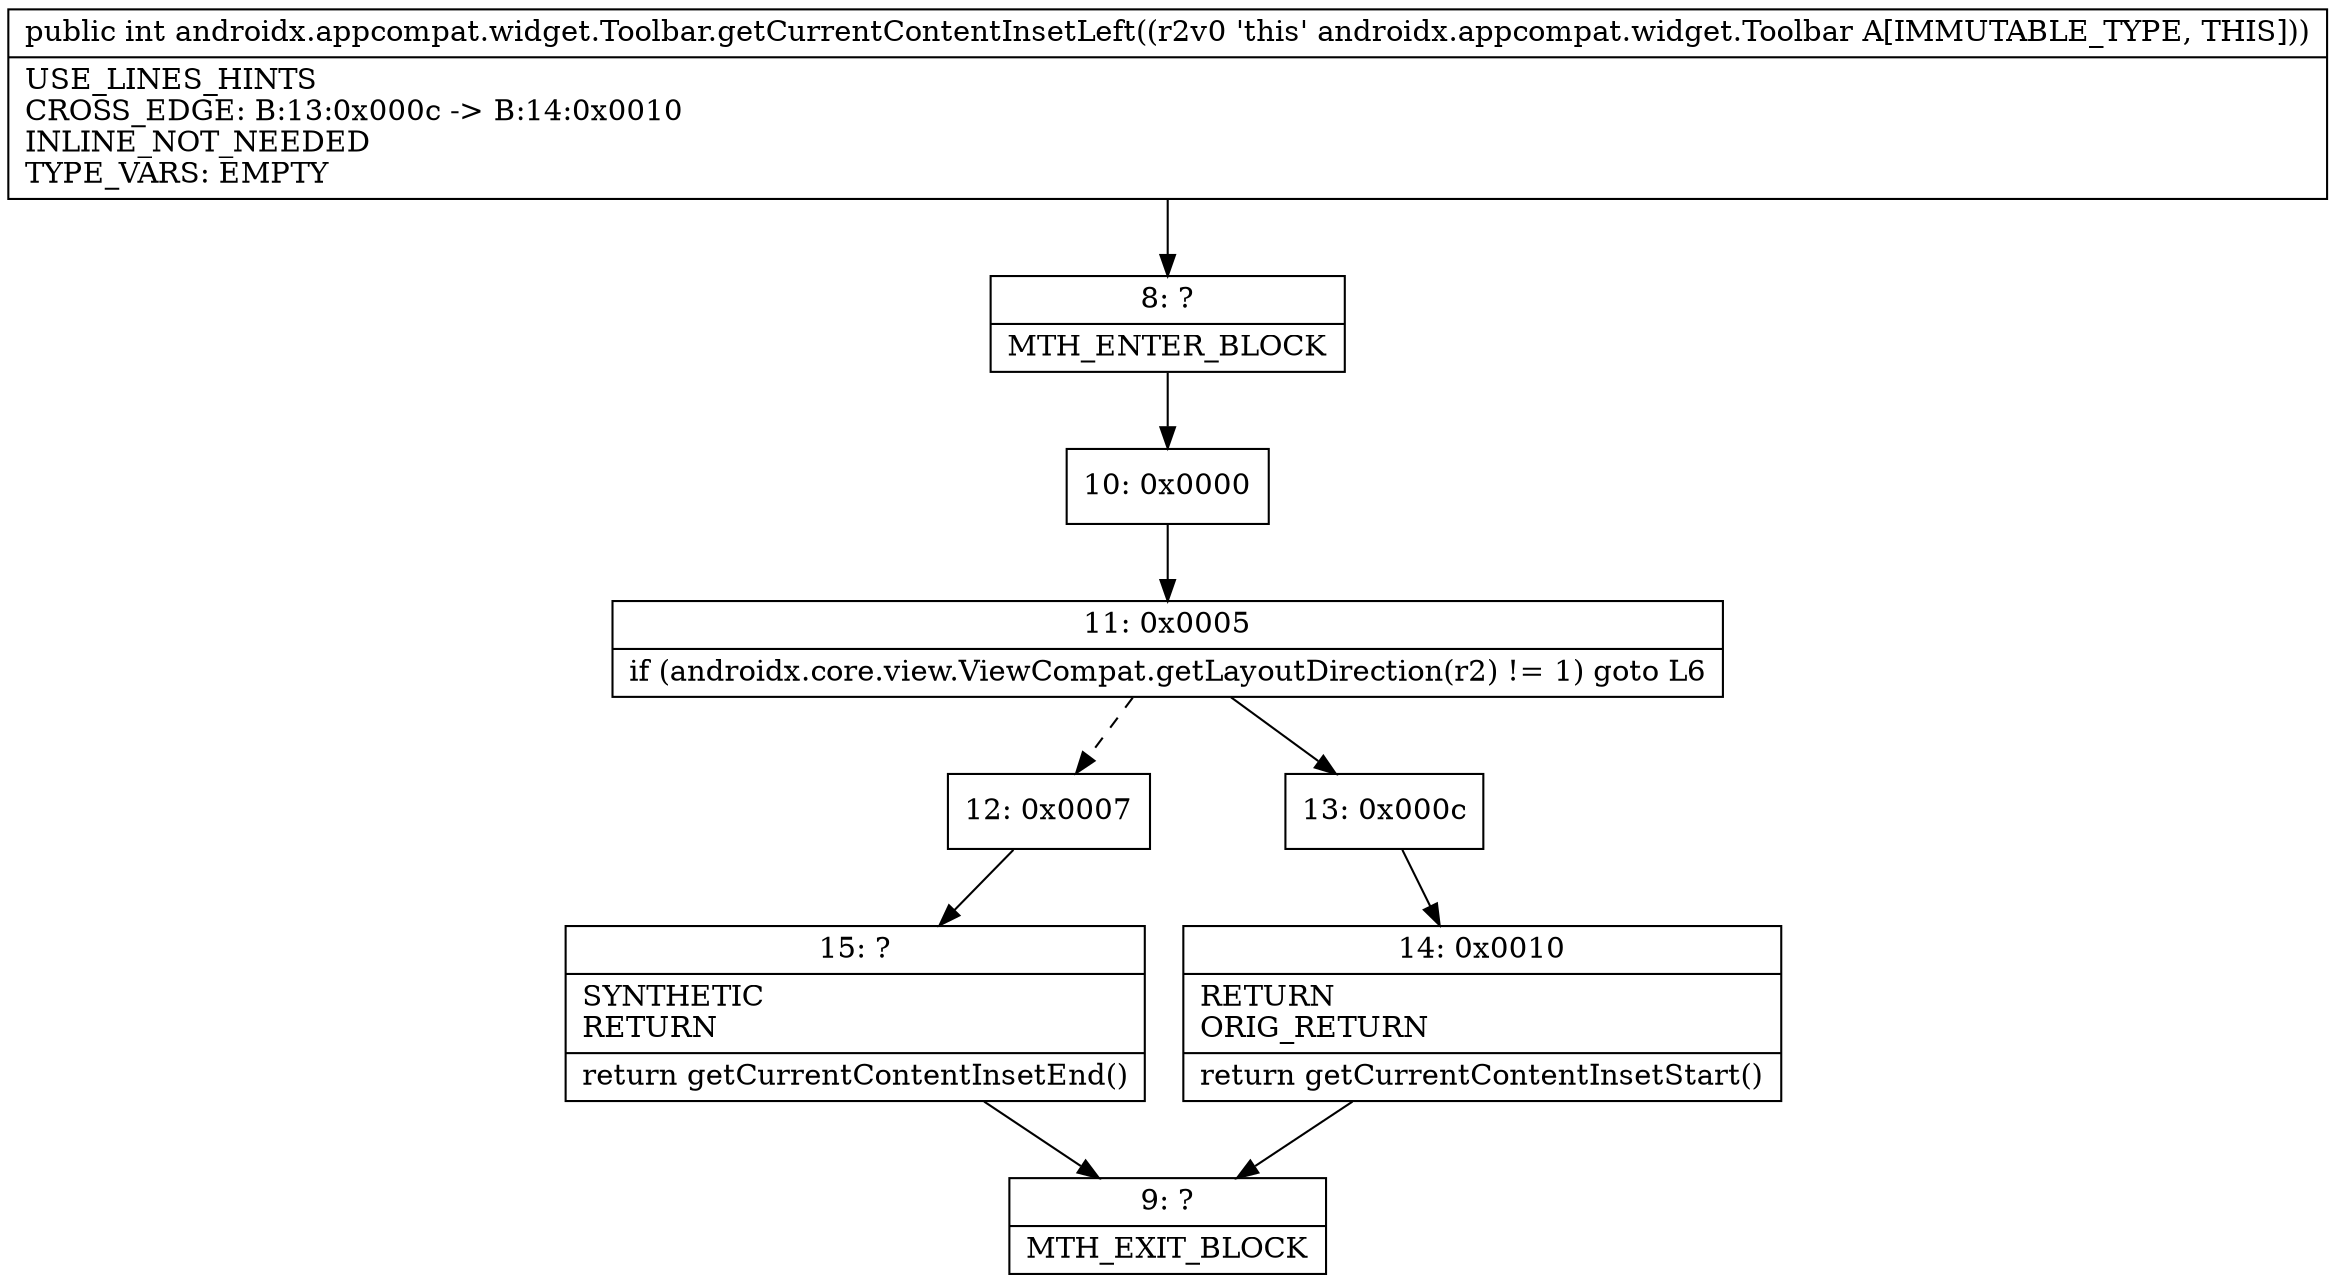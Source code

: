 digraph "CFG forandroidx.appcompat.widget.Toolbar.getCurrentContentInsetLeft()I" {
Node_8 [shape=record,label="{8\:\ ?|MTH_ENTER_BLOCK\l}"];
Node_10 [shape=record,label="{10\:\ 0x0000}"];
Node_11 [shape=record,label="{11\:\ 0x0005|if (androidx.core.view.ViewCompat.getLayoutDirection(r2) != 1) goto L6\l}"];
Node_12 [shape=record,label="{12\:\ 0x0007}"];
Node_15 [shape=record,label="{15\:\ ?|SYNTHETIC\lRETURN\l|return getCurrentContentInsetEnd()\l}"];
Node_9 [shape=record,label="{9\:\ ?|MTH_EXIT_BLOCK\l}"];
Node_13 [shape=record,label="{13\:\ 0x000c}"];
Node_14 [shape=record,label="{14\:\ 0x0010|RETURN\lORIG_RETURN\l|return getCurrentContentInsetStart()\l}"];
MethodNode[shape=record,label="{public int androidx.appcompat.widget.Toolbar.getCurrentContentInsetLeft((r2v0 'this' androidx.appcompat.widget.Toolbar A[IMMUTABLE_TYPE, THIS]))  | USE_LINES_HINTS\lCROSS_EDGE: B:13:0x000c \-\> B:14:0x0010\lINLINE_NOT_NEEDED\lTYPE_VARS: EMPTY\l}"];
MethodNode -> Node_8;Node_8 -> Node_10;
Node_10 -> Node_11;
Node_11 -> Node_12[style=dashed];
Node_11 -> Node_13;
Node_12 -> Node_15;
Node_15 -> Node_9;
Node_13 -> Node_14;
Node_14 -> Node_9;
}

